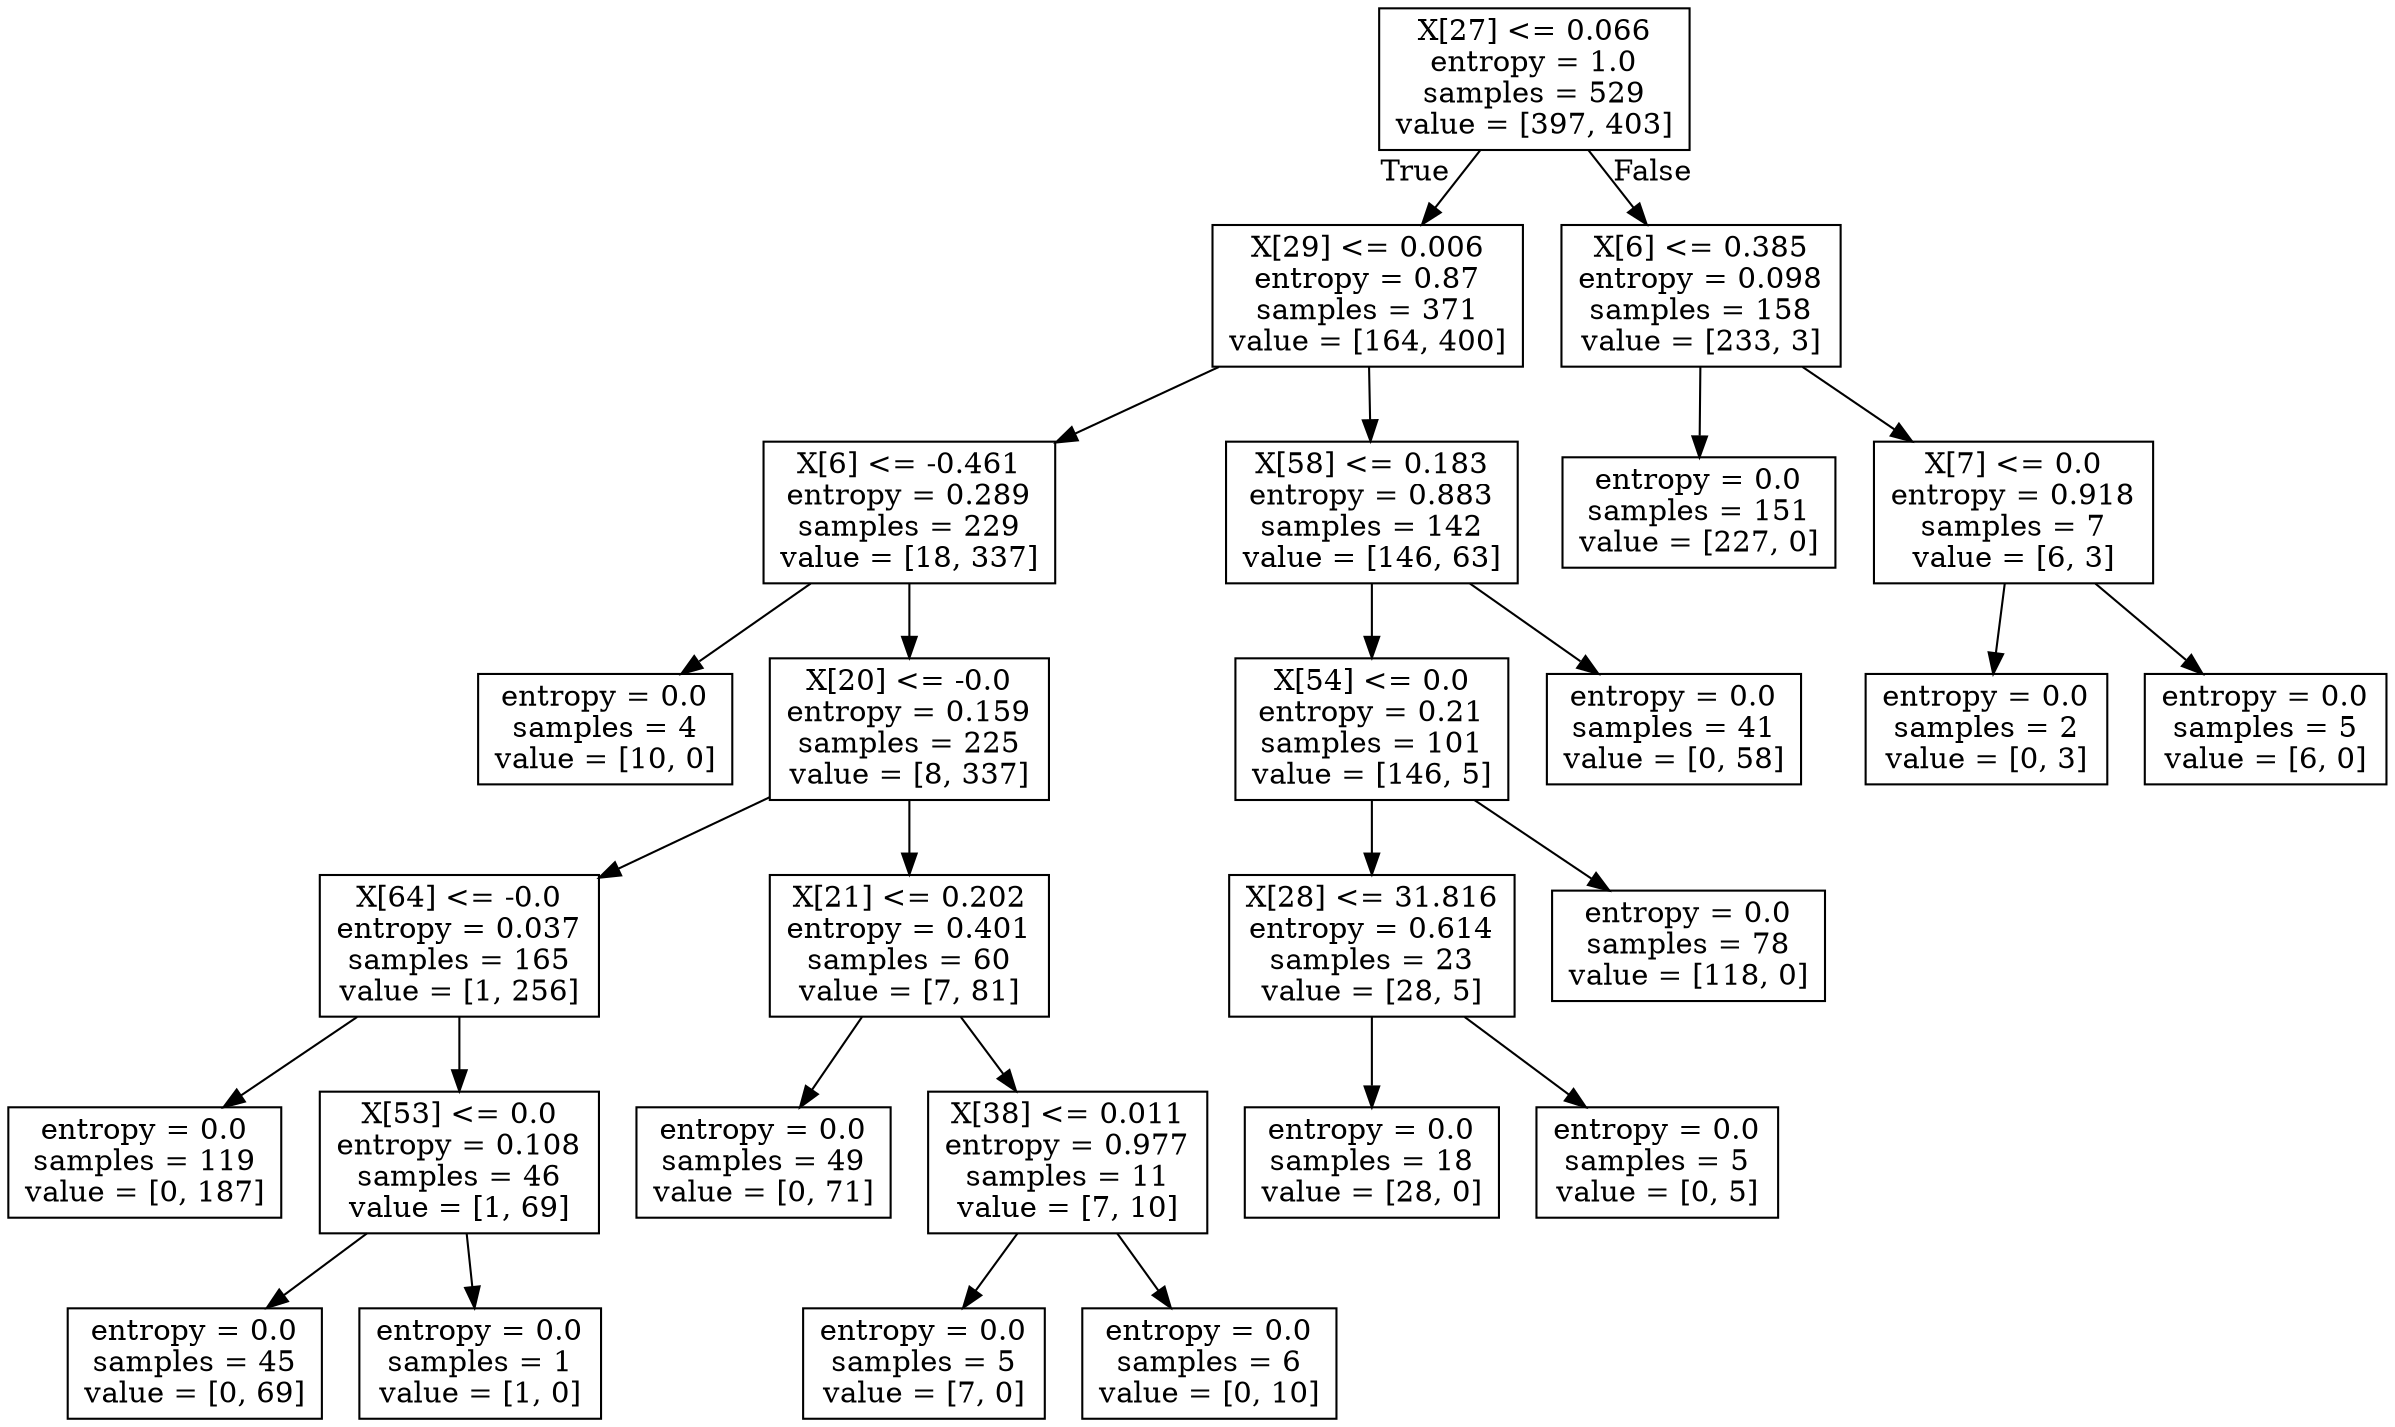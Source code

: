 digraph Tree {
node [shape=box] ;
0 [label="X[27] <= 0.066\nentropy = 1.0\nsamples = 529\nvalue = [397, 403]"] ;
1 [label="X[29] <= 0.006\nentropy = 0.87\nsamples = 371\nvalue = [164, 400]"] ;
0 -> 1 [labeldistance=2.5, labelangle=45, headlabel="True"] ;
2 [label="X[6] <= -0.461\nentropy = 0.289\nsamples = 229\nvalue = [18, 337]"] ;
1 -> 2 ;
3 [label="entropy = 0.0\nsamples = 4\nvalue = [10, 0]"] ;
2 -> 3 ;
4 [label="X[20] <= -0.0\nentropy = 0.159\nsamples = 225\nvalue = [8, 337]"] ;
2 -> 4 ;
5 [label="X[64] <= -0.0\nentropy = 0.037\nsamples = 165\nvalue = [1, 256]"] ;
4 -> 5 ;
6 [label="entropy = 0.0\nsamples = 119\nvalue = [0, 187]"] ;
5 -> 6 ;
7 [label="X[53] <= 0.0\nentropy = 0.108\nsamples = 46\nvalue = [1, 69]"] ;
5 -> 7 ;
8 [label="entropy = 0.0\nsamples = 45\nvalue = [0, 69]"] ;
7 -> 8 ;
9 [label="entropy = 0.0\nsamples = 1\nvalue = [1, 0]"] ;
7 -> 9 ;
10 [label="X[21] <= 0.202\nentropy = 0.401\nsamples = 60\nvalue = [7, 81]"] ;
4 -> 10 ;
11 [label="entropy = 0.0\nsamples = 49\nvalue = [0, 71]"] ;
10 -> 11 ;
12 [label="X[38] <= 0.011\nentropy = 0.977\nsamples = 11\nvalue = [7, 10]"] ;
10 -> 12 ;
13 [label="entropy = 0.0\nsamples = 5\nvalue = [7, 0]"] ;
12 -> 13 ;
14 [label="entropy = 0.0\nsamples = 6\nvalue = [0, 10]"] ;
12 -> 14 ;
15 [label="X[58] <= 0.183\nentropy = 0.883\nsamples = 142\nvalue = [146, 63]"] ;
1 -> 15 ;
16 [label="X[54] <= 0.0\nentropy = 0.21\nsamples = 101\nvalue = [146, 5]"] ;
15 -> 16 ;
17 [label="X[28] <= 31.816\nentropy = 0.614\nsamples = 23\nvalue = [28, 5]"] ;
16 -> 17 ;
18 [label="entropy = 0.0\nsamples = 18\nvalue = [28, 0]"] ;
17 -> 18 ;
19 [label="entropy = 0.0\nsamples = 5\nvalue = [0, 5]"] ;
17 -> 19 ;
20 [label="entropy = 0.0\nsamples = 78\nvalue = [118, 0]"] ;
16 -> 20 ;
21 [label="entropy = 0.0\nsamples = 41\nvalue = [0, 58]"] ;
15 -> 21 ;
22 [label="X[6] <= 0.385\nentropy = 0.098\nsamples = 158\nvalue = [233, 3]"] ;
0 -> 22 [labeldistance=2.5, labelangle=-45, headlabel="False"] ;
23 [label="entropy = 0.0\nsamples = 151\nvalue = [227, 0]"] ;
22 -> 23 ;
24 [label="X[7] <= 0.0\nentropy = 0.918\nsamples = 7\nvalue = [6, 3]"] ;
22 -> 24 ;
25 [label="entropy = 0.0\nsamples = 2\nvalue = [0, 3]"] ;
24 -> 25 ;
26 [label="entropy = 0.0\nsamples = 5\nvalue = [6, 0]"] ;
24 -> 26 ;
}
